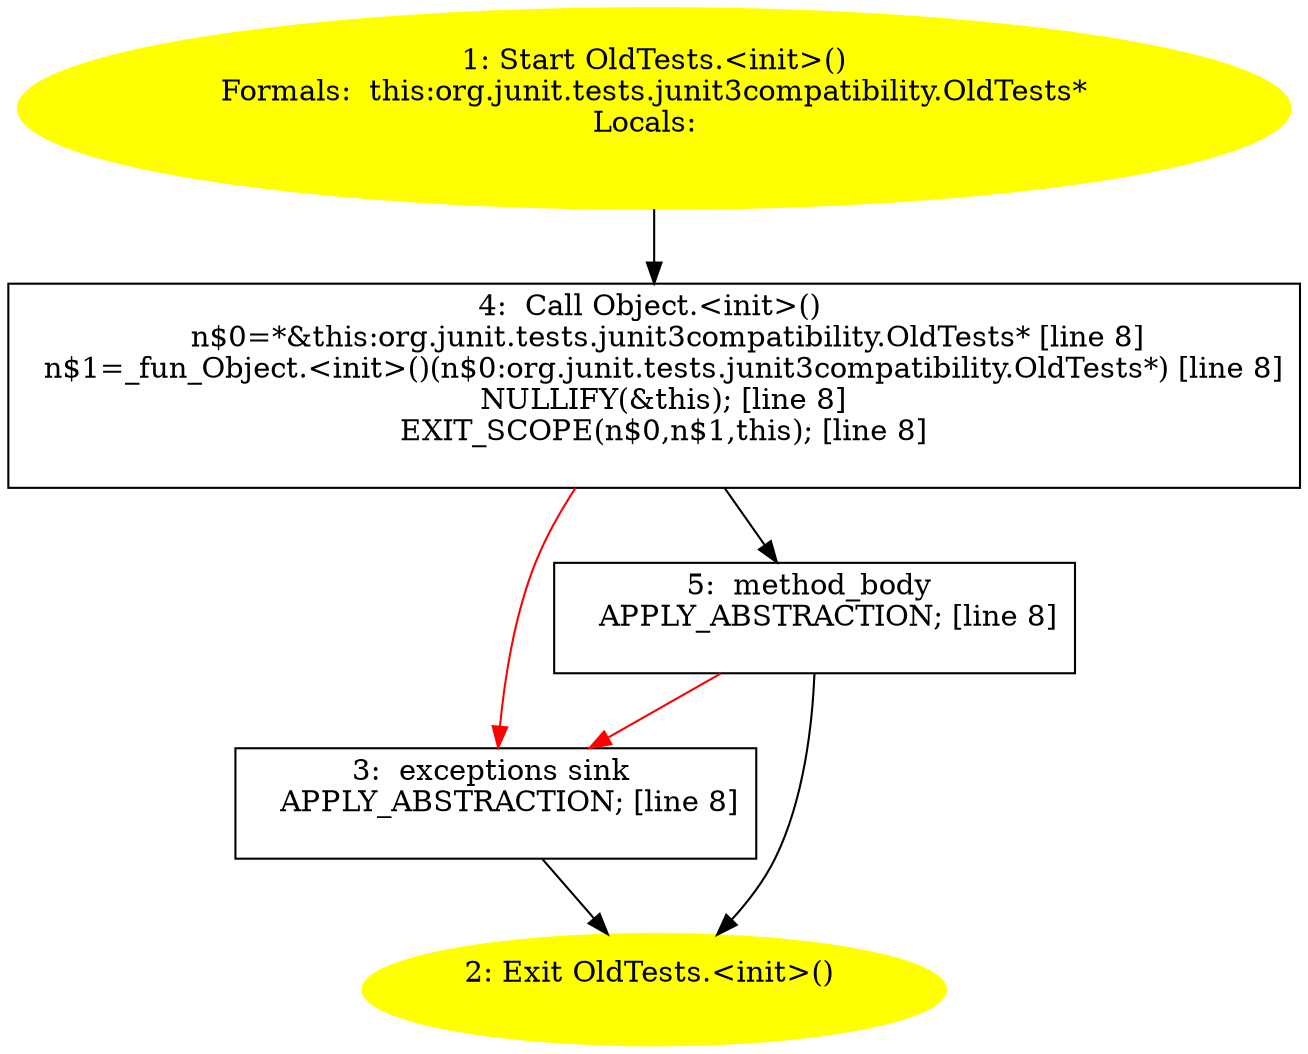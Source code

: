 /* @generated */
digraph cfg {
"org.junit.tests.junit3compatibility.OldTests.<init>().24ea76027e780af0fba87e1e2875d742_1" [label="1: Start OldTests.<init>()\nFormals:  this:org.junit.tests.junit3compatibility.OldTests*\nLocals:  \n  " color=yellow style=filled]
	

	 "org.junit.tests.junit3compatibility.OldTests.<init>().24ea76027e780af0fba87e1e2875d742_1" -> "org.junit.tests.junit3compatibility.OldTests.<init>().24ea76027e780af0fba87e1e2875d742_4" ;
"org.junit.tests.junit3compatibility.OldTests.<init>().24ea76027e780af0fba87e1e2875d742_2" [label="2: Exit OldTests.<init>() \n  " color=yellow style=filled]
	

"org.junit.tests.junit3compatibility.OldTests.<init>().24ea76027e780af0fba87e1e2875d742_3" [label="3:  exceptions sink \n   APPLY_ABSTRACTION; [line 8]\n " shape="box"]
	

	 "org.junit.tests.junit3compatibility.OldTests.<init>().24ea76027e780af0fba87e1e2875d742_3" -> "org.junit.tests.junit3compatibility.OldTests.<init>().24ea76027e780af0fba87e1e2875d742_2" ;
"org.junit.tests.junit3compatibility.OldTests.<init>().24ea76027e780af0fba87e1e2875d742_4" [label="4:  Call Object.<init>() \n   n$0=*&this:org.junit.tests.junit3compatibility.OldTests* [line 8]\n  n$1=_fun_Object.<init>()(n$0:org.junit.tests.junit3compatibility.OldTests*) [line 8]\n  NULLIFY(&this); [line 8]\n  EXIT_SCOPE(n$0,n$1,this); [line 8]\n " shape="box"]
	

	 "org.junit.tests.junit3compatibility.OldTests.<init>().24ea76027e780af0fba87e1e2875d742_4" -> "org.junit.tests.junit3compatibility.OldTests.<init>().24ea76027e780af0fba87e1e2875d742_5" ;
	 "org.junit.tests.junit3compatibility.OldTests.<init>().24ea76027e780af0fba87e1e2875d742_4" -> "org.junit.tests.junit3compatibility.OldTests.<init>().24ea76027e780af0fba87e1e2875d742_3" [color="red" ];
"org.junit.tests.junit3compatibility.OldTests.<init>().24ea76027e780af0fba87e1e2875d742_5" [label="5:  method_body \n   APPLY_ABSTRACTION; [line 8]\n " shape="box"]
	

	 "org.junit.tests.junit3compatibility.OldTests.<init>().24ea76027e780af0fba87e1e2875d742_5" -> "org.junit.tests.junit3compatibility.OldTests.<init>().24ea76027e780af0fba87e1e2875d742_2" ;
	 "org.junit.tests.junit3compatibility.OldTests.<init>().24ea76027e780af0fba87e1e2875d742_5" -> "org.junit.tests.junit3compatibility.OldTests.<init>().24ea76027e780af0fba87e1e2875d742_3" [color="red" ];
}

